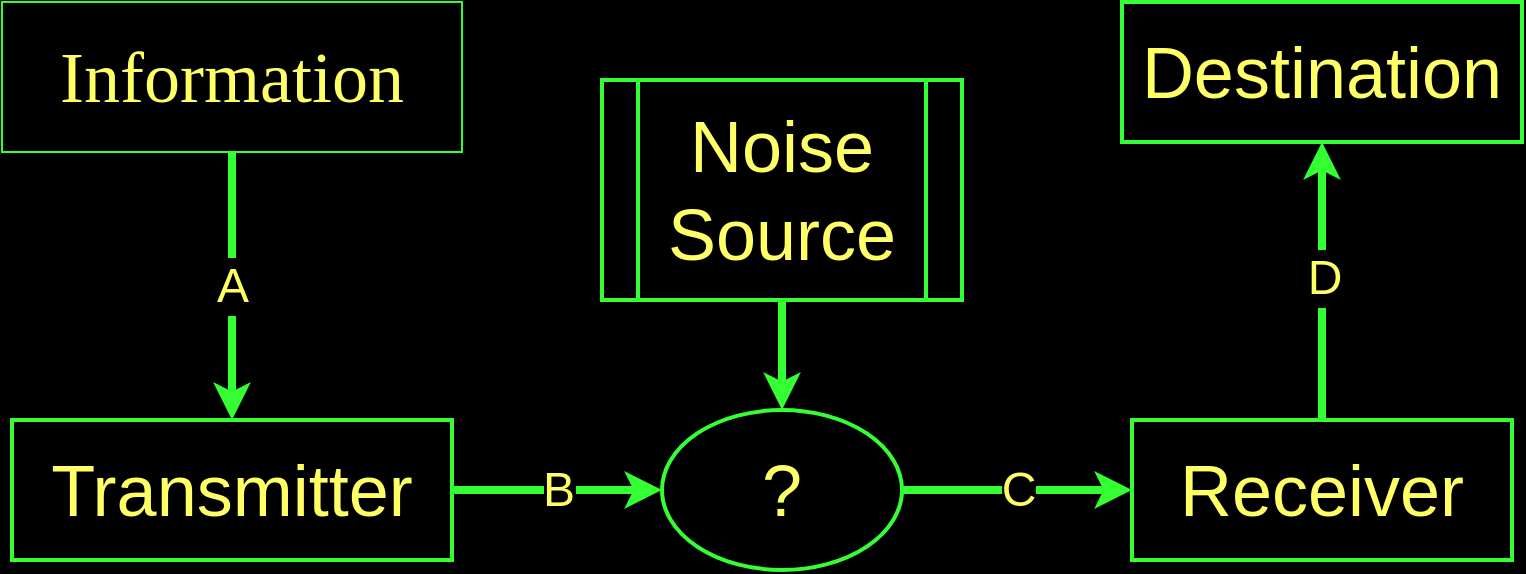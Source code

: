 <mxfile version="11.2.2" type="device" pages="1"><diagram name="Page-1" id="52a04d89-c75d-2922-d76d-85b35f80e030"><mxGraphModel dx="956" dy="844" grid="0" gridSize="10" guides="1" tooltips="1" connect="1" arrows="1" fold="1" page="1" pageScale="1" pageWidth="800" pageHeight="350" background="#000000" math="0" shadow="0"><root><mxCell id="0"/><mxCell id="1" parent="0"/><mxCell id="17472293e6e8944d-30" value="&lt;font style=&quot;font-size: 36px&quot;&gt;Information&lt;/font&gt;" style="whiteSpace=wrap;html=1;rounded=0;shadow=0;comic=0;labelBackgroundColor=none;strokeColor=#33FF33;strokeWidth=1;fillColor=#000000;fontFamily=Verdana;fontSize=12;fontColor=#FFFF66;align=center;" parent="1" vertex="1"><mxGeometry x="20" y="41" width="230" height="75" as="geometry"/></mxCell><mxCell id="yBA0_rns-3IoDsWOBc47-1" value="&lt;font style=&quot;font-size: 36px&quot;&gt;Transmitter&lt;/font&gt;" style="rounded=0;whiteSpace=wrap;html=1;strokeColor=#33FF33;strokeWidth=2;fillColor=#000000;fontColor=#FFFF66;" vertex="1" parent="1"><mxGeometry x="25" y="250" width="220" height="70" as="geometry"/></mxCell><mxCell id="yBA0_rns-3IoDsWOBc47-2" value="&lt;font style=&quot;font-size: 36px&quot;&gt;?&lt;/font&gt;" style="ellipse;whiteSpace=wrap;html=1;fontColor=#FFFF66;strokeColor=#33FF33;strokeWidth=2;fillColor=#000000;" vertex="1" parent="1"><mxGeometry x="350" y="245" width="120" height="80" as="geometry"/></mxCell><mxCell id="yBA0_rns-3IoDsWOBc47-3" value="&lt;font style=&quot;font-size: 36px ; background-color: rgb(0 , 0 , 0)&quot; color=&quot;#ffff66&quot;&gt;Receiver&lt;/font&gt;" style="rounded=0;whiteSpace=wrap;html=1;strokeColor=#33FF33;strokeWidth=2;fillColor=#000000;" vertex="1" parent="1"><mxGeometry x="585" y="250" width="190" height="70" as="geometry"/></mxCell><mxCell id="yBA0_rns-3IoDsWOBc47-4" value="&lt;font style=&quot;font-size: 36px&quot;&gt;Destination&lt;/font&gt;" style="rounded=0;whiteSpace=wrap;html=1;fontColor=#FFFF66;labelBackgroundColor=#000000;labelBorderColor=none;fillColor=#000000;strokeColor=#33FF33;strokeWidth=2;" vertex="1" parent="1"><mxGeometry x="580" y="41" width="200" height="70" as="geometry"/></mxCell><mxCell id="yBA0_rns-3IoDsWOBc47-5" value="&lt;font style=&quot;font-size: 36px&quot;&gt;Noise Source&lt;/font&gt;" style="shape=process;whiteSpace=wrap;html=1;backgroundOutline=1;strokeColor=#33FF33;strokeWidth=2;fillColor=#000000;fontColor=#FFFF66;" vertex="1" parent="1"><mxGeometry x="320" y="80" width="180" height="110" as="geometry"/></mxCell><mxCell id="yBA0_rns-3IoDsWOBc47-6" value="&lt;font style=&quot;font-size: 24px&quot;&gt;A&lt;/font&gt;" style="endArrow=classic;html=1;exitX=0.5;exitY=1;exitDx=0;exitDy=0;entryX=0.5;entryY=0;entryDx=0;entryDy=0;strokeWidth=4;strokeColor=#33FF33;fontColor=#FFFF66;labelBackgroundColor=#000000;" edge="1" parent="1" source="17472293e6e8944d-30" target="yBA0_rns-3IoDsWOBc47-1"><mxGeometry width="50" height="50" relative="1" as="geometry"><mxPoint x="20" y="390" as="sourcePoint"/><mxPoint x="70" y="340" as="targetPoint"/></mxGeometry></mxCell><mxCell id="yBA0_rns-3IoDsWOBc47-7" value="&lt;font style=&quot;font-size: 24px&quot;&gt;B&lt;/font&gt;" style="endArrow=classic;html=1;exitX=1;exitY=0.5;exitDx=0;exitDy=0;entryX=0;entryY=0.5;entryDx=0;entryDy=0;strokeWidth=4;strokeColor=#33FF33;labelBackgroundColor=#000000;fontColor=#FFFF66;" edge="1" parent="1" source="yBA0_rns-3IoDsWOBc47-1" target="yBA0_rns-3IoDsWOBc47-2"><mxGeometry width="50" height="50" relative="1" as="geometry"><mxPoint x="145" y="126" as="sourcePoint"/><mxPoint x="145" y="260" as="targetPoint"/></mxGeometry></mxCell><mxCell id="yBA0_rns-3IoDsWOBc47-8" value="&lt;font style=&quot;font-size: 24px&quot;&gt;C&lt;/font&gt;" style="endArrow=classic;html=1;entryX=0;entryY=0.5;entryDx=0;entryDy=0;strokeWidth=4;exitX=1;exitY=0.5;exitDx=0;exitDy=0;strokeColor=#33FF33;labelBackgroundColor=#000000;fontColor=#FFFF66;" edge="1" parent="1" source="yBA0_rns-3IoDsWOBc47-2" target="yBA0_rns-3IoDsWOBc47-3"><mxGeometry width="50" height="50" relative="1" as="geometry"><mxPoint x="500" y="285" as="sourcePoint"/><mxPoint x="575" y="284" as="targetPoint"/></mxGeometry></mxCell><mxCell id="yBA0_rns-3IoDsWOBc47-9" value="" style="endArrow=classic;html=1;exitX=0.5;exitY=0;exitDx=0;exitDy=0;entryX=0.5;entryY=1;entryDx=0;entryDy=0;strokeWidth=4;strokeColor=#33FF33;" edge="1" parent="1" source="yBA0_rns-3IoDsWOBc47-3" target="yBA0_rns-3IoDsWOBc47-4"><mxGeometry width="50" height="50" relative="1" as="geometry"><mxPoint x="145" y="126" as="sourcePoint"/><mxPoint x="145" y="260" as="targetPoint"/></mxGeometry></mxCell><mxCell id="yBA0_rns-3IoDsWOBc47-11" value="&lt;font style=&quot;font-size: 24px&quot;&gt;D&lt;/font&gt;" style="text;html=1;resizable=0;points=[];align=center;verticalAlign=middle;labelBackgroundColor=#000000;fontColor=#FFFF66;" vertex="1" connectable="0" parent="yBA0_rns-3IoDsWOBc47-9"><mxGeometry x="0.022" y="-1" relative="1" as="geometry"><mxPoint as="offset"/></mxGeometry></mxCell><mxCell id="yBA0_rns-3IoDsWOBc47-10" value="" style="endArrow=classic;html=1;exitX=0.5;exitY=1;exitDx=0;exitDy=0;strokeWidth=4;fontColor=#33FF33;strokeColor=#33FF33;" edge="1" parent="1" source="yBA0_rns-3IoDsWOBc47-5" target="yBA0_rns-3IoDsWOBc47-2"><mxGeometry width="50" height="50" relative="1" as="geometry"><mxPoint x="145" y="126" as="sourcePoint"/><mxPoint x="145" y="260" as="targetPoint"/></mxGeometry></mxCell></root></mxGraphModel></diagram></mxfile>